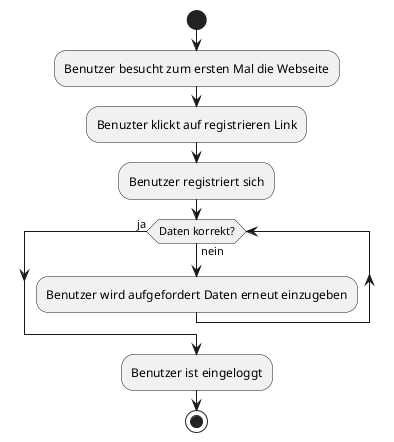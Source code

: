 @startuml first_visit

start

:Benutzer besucht zum ersten Mal die Webseite;
:Benuzter klickt auf registrieren Link;
:Benutzer registriert sich;

while (Daten korrekt?) is (nein)
  :Benutzer wird aufgefordert Daten erneut einzugeben;
endwhile (ja)
:Benutzer ist eingeloggt;
stop

@enduml